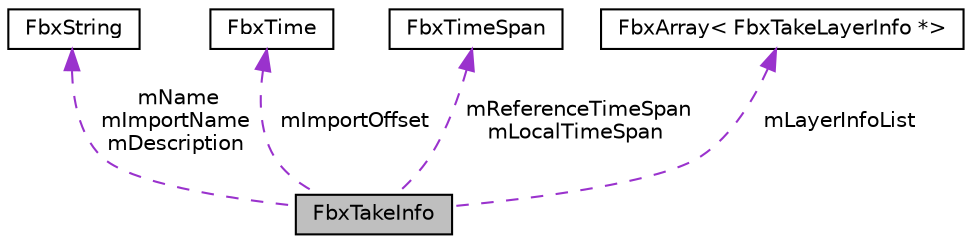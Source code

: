 digraph "FbxTakeInfo"
{
  edge [fontname="Helvetica",fontsize="10",labelfontname="Helvetica",labelfontsize="10"];
  node [fontname="Helvetica",fontsize="10",shape=record];
  Node1 [label="FbxTakeInfo",height=0.2,width=0.4,color="black", fillcolor="grey75", style="filled", fontcolor="black"];
  Node2 -> Node1 [dir="back",color="darkorchid3",fontsize="10",style="dashed",label=" mName\nmImportName\nmDescription" ,fontname="Helvetica"];
  Node2 [label="FbxString",height=0.2,width=0.4,color="black", fillcolor="white", style="filled",URL="$class_fbx_string.html"];
  Node3 -> Node1 [dir="back",color="darkorchid3",fontsize="10",style="dashed",label=" mImportOffset" ,fontname="Helvetica"];
  Node3 [label="FbxTime",height=0.2,width=0.4,color="black", fillcolor="white", style="filled",URL="$class_fbx_time.html"];
  Node4 -> Node1 [dir="back",color="darkorchid3",fontsize="10",style="dashed",label=" mReferenceTimeSpan\nmLocalTimeSpan" ,fontname="Helvetica"];
  Node4 [label="FbxTimeSpan",height=0.2,width=0.4,color="black", fillcolor="white", style="filled",URL="$class_fbx_time_span.html"];
  Node5 -> Node1 [dir="back",color="darkorchid3",fontsize="10",style="dashed",label=" mLayerInfoList" ,fontname="Helvetica"];
  Node5 [label="FbxArray\< FbxTakeLayerInfo *\>",height=0.2,width=0.4,color="black", fillcolor="white", style="filled",URL="$class_fbx_array.html"];
}
